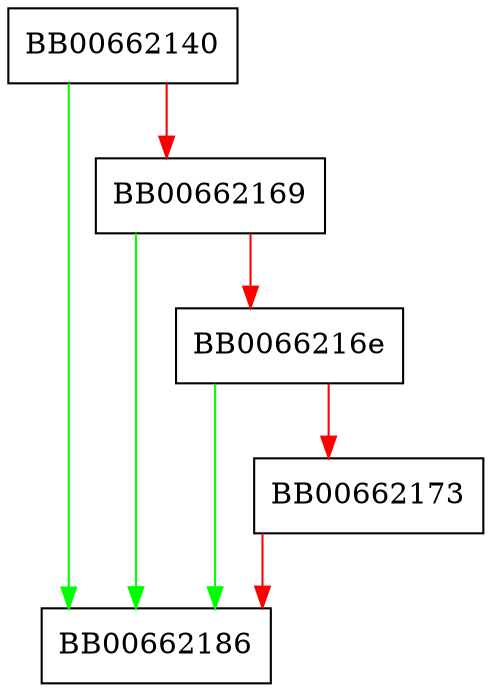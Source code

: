 digraph X509V3_EXT_REQ_add_nconf {
  node [shape="box"];
  graph [splines=ortho];
  BB00662140 -> BB00662186 [color="green"];
  BB00662140 -> BB00662169 [color="red"];
  BB00662169 -> BB00662186 [color="green"];
  BB00662169 -> BB0066216e [color="red"];
  BB0066216e -> BB00662186 [color="green"];
  BB0066216e -> BB00662173 [color="red"];
  BB00662173 -> BB00662186 [color="red"];
}